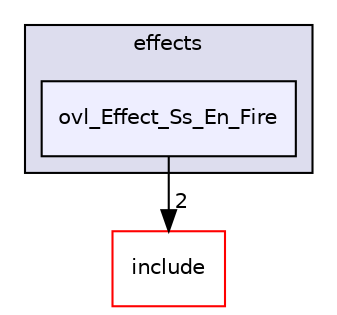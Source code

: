 digraph "src/overlays/effects/ovl_Effect_Ss_En_Fire" {
  compound=true
  node [ fontsize="10", fontname="Helvetica"];
  edge [ labelfontsize="10", labelfontname="Helvetica"];
  subgraph clusterdir_d7d63ed29fdd4206bb68b2cd46ee04ef {
    graph [ bgcolor="#ddddee", pencolor="black", label="effects" fontname="Helvetica", fontsize="10", URL="dir_d7d63ed29fdd4206bb68b2cd46ee04ef.html"]
  dir_47a8e520d6158895466eec9b26574ef0 [shape=box, label="ovl_Effect_Ss_En_Fire", style="filled", fillcolor="#eeeeff", pencolor="black", URL="dir_47a8e520d6158895466eec9b26574ef0.html"];
  }
  dir_d44c64559bbebec7f509842c48db8b23 [shape=box label="include" fillcolor="white" style="filled" color="red" URL="dir_d44c64559bbebec7f509842c48db8b23.html"];
  dir_47a8e520d6158895466eec9b26574ef0->dir_d44c64559bbebec7f509842c48db8b23 [headlabel="2", labeldistance=1.5 headhref="dir_000452_000000.html"];
}
